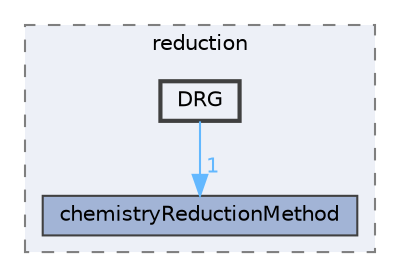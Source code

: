 digraph "src/thermophysicalModels/chemistryModel/chemistryModel/TDACChemistryModel/reduction/DRG"
{
 // LATEX_PDF_SIZE
  bgcolor="transparent";
  edge [fontname=Helvetica,fontsize=10,labelfontname=Helvetica,labelfontsize=10];
  node [fontname=Helvetica,fontsize=10,shape=box,height=0.2,width=0.4];
  compound=true
  subgraph clusterdir_11a35c86249c89795f10656fe50614a9 {
    graph [ bgcolor="#edf0f7", pencolor="grey50", label="reduction", fontname=Helvetica,fontsize=10 style="filled,dashed", URL="dir_11a35c86249c89795f10656fe50614a9.html",tooltip=""]
  dir_ac98b418f6eb9b9c9b4c98898a45b42d [label="chemistryReductionMethod", fillcolor="#a2b4d6", color="grey25", style="filled", URL="dir_ac98b418f6eb9b9c9b4c98898a45b42d.html",tooltip=""];
  dir_d4c23b9b7b126269314cfc82114837fd [label="DRG", fillcolor="#edf0f7", color="grey25", style="filled,bold", URL="dir_d4c23b9b7b126269314cfc82114837fd.html",tooltip=""];
  }
  dir_d4c23b9b7b126269314cfc82114837fd->dir_ac98b418f6eb9b9c9b4c98898a45b42d [headlabel="1", labeldistance=1.5 headhref="dir_001046_000473.html" href="dir_001046_000473.html" color="steelblue1" fontcolor="steelblue1"];
}
